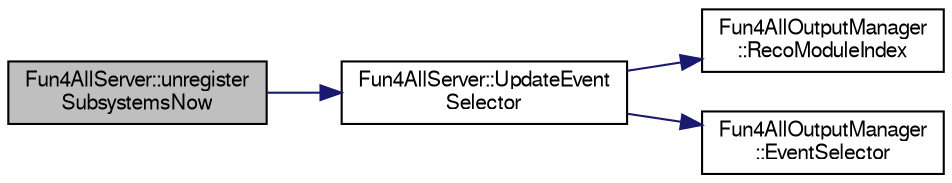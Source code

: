 digraph "Fun4AllServer::unregisterSubsystemsNow"
{
  bgcolor="transparent";
  edge [fontname="FreeSans",fontsize="10",labelfontname="FreeSans",labelfontsize="10"];
  node [fontname="FreeSans",fontsize="10",shape=record];
  rankdir="LR";
  Node1 [label="Fun4AllServer::unregister\lSubsystemsNow",height=0.2,width=0.4,color="black", fillcolor="grey75", style="filled" fontcolor="black"];
  Node1 -> Node2 [color="midnightblue",fontsize="10",style="solid",fontname="FreeSans"];
  Node2 [label="Fun4AllServer::UpdateEvent\lSelector",height=0.2,width=0.4,color="black",URL="$da/d29/classFun4AllServer.html#a596005b9bc46ff6f5167378423248271"];
  Node2 -> Node3 [color="midnightblue",fontsize="10",style="solid",fontname="FreeSans"];
  Node3 [label="Fun4AllOutputManager\l::RecoModuleIndex",height=0.2,width=0.4,color="black",URL="$d8/d77/classFun4AllOutputManager.html#a330fe561bb5a02a9f6dc08395686321c",tooltip="retrieves pointer to vector of event selector module ids "];
  Node2 -> Node4 [color="midnightblue",fontsize="10",style="solid",fontname="FreeSans"];
  Node4 [label="Fun4AllOutputManager\l::EventSelector",height=0.2,width=0.4,color="black",URL="$d8/d77/classFun4AllOutputManager.html#a2a601e70ddadeb2f8400956ba1a514e6",tooltip="retrieves pointer to vector of event selector module names "];
}
